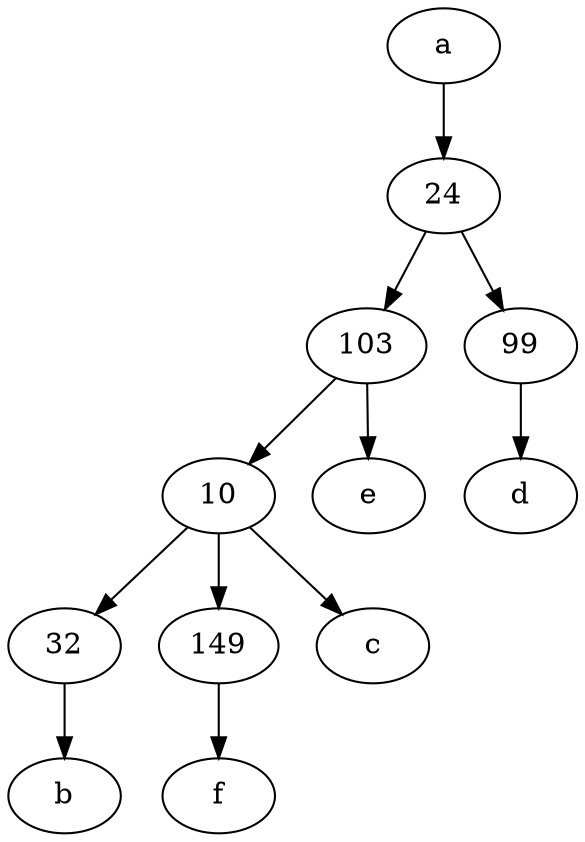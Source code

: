 digraph  {
	24;
	103;
	32;
	a [pos="40,10!"];
	10;
	99;
	149;
	32 -> b;
	10 -> 32;
	103 -> 10;
	99 -> d;
	103 -> e;
	149 -> f;
	24 -> 99;
	10 -> 149;
	a -> 24;
	24 -> 103;
	10 -> c;

	}